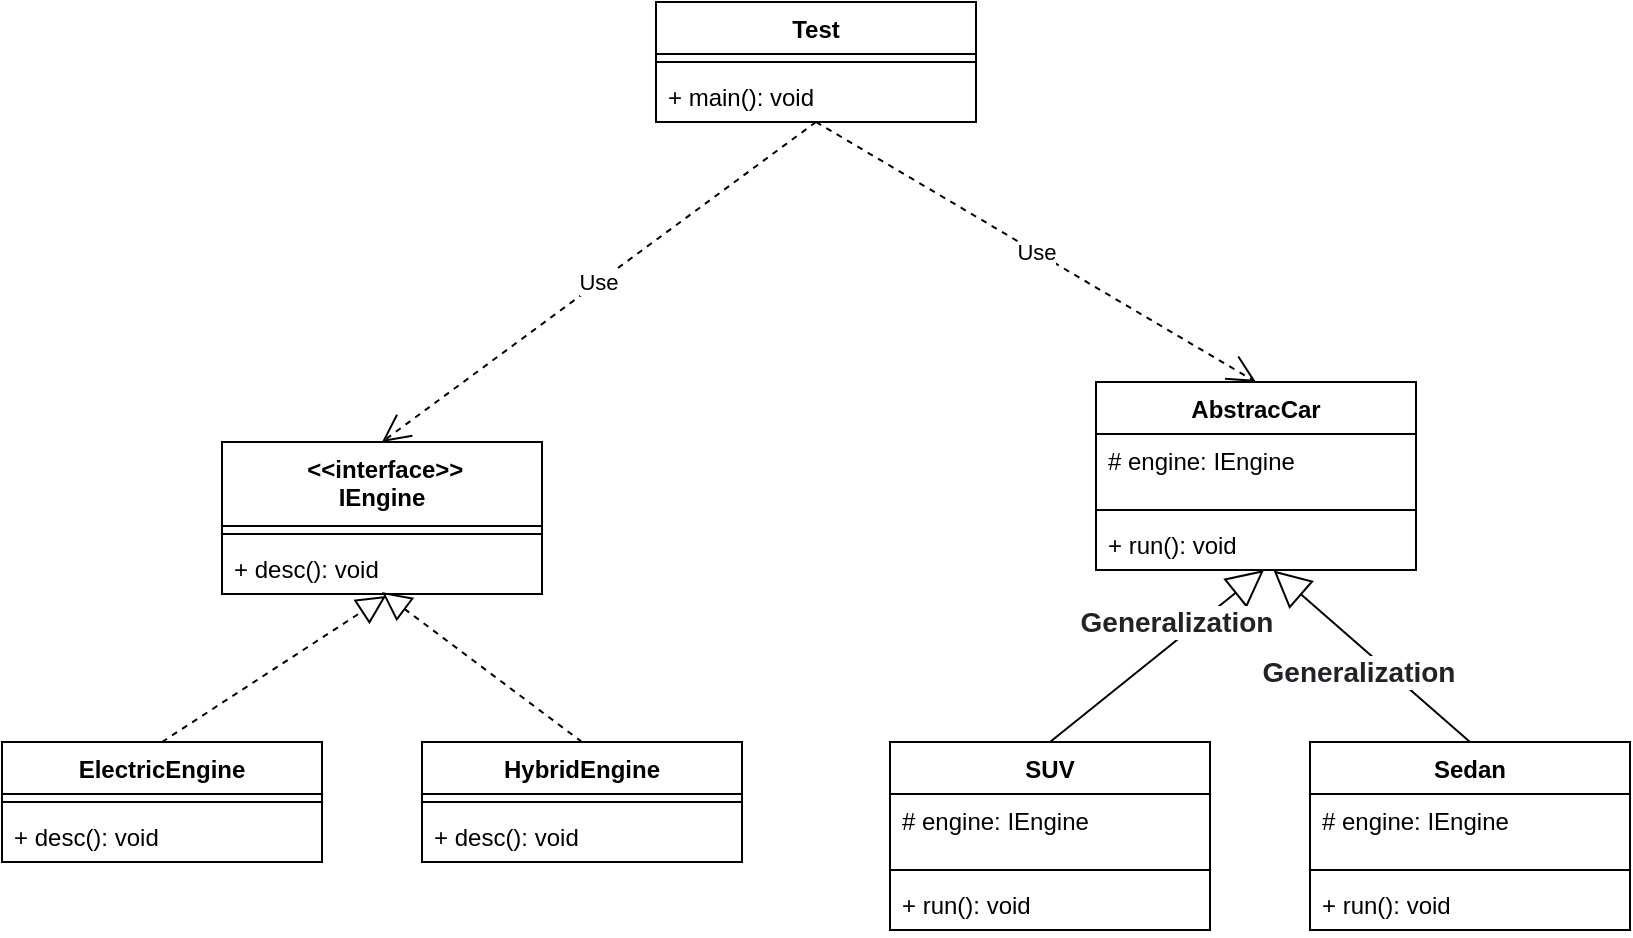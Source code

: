 <mxfile version="18.0.6" type="device"><diagram id="OBTEhWXYrPbkrZWmFf3j" name="第 1 页"><mxGraphModel dx="1678" dy="943" grid="1" gridSize="10" guides="1" tooltips="1" connect="1" arrows="1" fold="1" page="1" pageScale="1" pageWidth="827" pageHeight="1169" math="0" shadow="0"><root><mxCell id="0"/><mxCell id="1" parent="0"/><mxCell id="D9AzFJbCajkFQ4flAzZj-1" value=" &lt;&lt;interface&gt;&gt;&#10;IEngine" style="swimlane;fontStyle=1;align=center;verticalAlign=top;childLayout=stackLayout;horizontal=1;startSize=42;horizontalStack=0;resizeParent=1;resizeParentMax=0;resizeLast=0;collapsible=1;marginBottom=0;" vertex="1" parent="1"><mxGeometry x="123" y="230" width="160" height="76" as="geometry"/></mxCell><mxCell id="D9AzFJbCajkFQ4flAzZj-2" value="" style="line;strokeWidth=1;fillColor=none;align=left;verticalAlign=middle;spacingTop=-1;spacingLeft=3;spacingRight=3;rotatable=0;labelPosition=right;points=[];portConstraint=eastwest;" vertex="1" parent="D9AzFJbCajkFQ4flAzZj-1"><mxGeometry y="42" width="160" height="8" as="geometry"/></mxCell><mxCell id="D9AzFJbCajkFQ4flAzZj-3" value="+ desc(): void" style="text;strokeColor=none;fillColor=none;align=left;verticalAlign=top;spacingLeft=4;spacingRight=4;overflow=hidden;rotatable=0;points=[[0,0.5],[1,0.5]];portConstraint=eastwest;" vertex="1" parent="D9AzFJbCajkFQ4flAzZj-1"><mxGeometry y="50" width="160" height="26" as="geometry"/></mxCell><mxCell id="D9AzFJbCajkFQ4flAzZj-4" value="ElectricEngine" style="swimlane;fontStyle=1;align=center;verticalAlign=top;childLayout=stackLayout;horizontal=1;startSize=26;horizontalStack=0;resizeParent=1;resizeParentMax=0;resizeLast=0;collapsible=1;marginBottom=0;" vertex="1" parent="1"><mxGeometry x="13" y="380" width="160" height="60" as="geometry"/></mxCell><mxCell id="D9AzFJbCajkFQ4flAzZj-6" value="" style="line;strokeWidth=1;fillColor=none;align=left;verticalAlign=middle;spacingTop=-1;spacingLeft=3;spacingRight=3;rotatable=0;labelPosition=right;points=[];portConstraint=eastwest;" vertex="1" parent="D9AzFJbCajkFQ4flAzZj-4"><mxGeometry y="26" width="160" height="8" as="geometry"/></mxCell><mxCell id="D9AzFJbCajkFQ4flAzZj-7" value="+ desc(): void" style="text;strokeColor=none;fillColor=none;align=left;verticalAlign=top;spacingLeft=4;spacingRight=4;overflow=hidden;rotatable=0;points=[[0,0.5],[1,0.5]];portConstraint=eastwest;" vertex="1" parent="D9AzFJbCajkFQ4flAzZj-4"><mxGeometry y="34" width="160" height="26" as="geometry"/></mxCell><mxCell id="D9AzFJbCajkFQ4flAzZj-8" value="HybridEngine" style="swimlane;fontStyle=1;align=center;verticalAlign=top;childLayout=stackLayout;horizontal=1;startSize=26;horizontalStack=0;resizeParent=1;resizeParentMax=0;resizeLast=0;collapsible=1;marginBottom=0;" vertex="1" parent="1"><mxGeometry x="223" y="380" width="160" height="60" as="geometry"/></mxCell><mxCell id="D9AzFJbCajkFQ4flAzZj-10" value="" style="line;strokeWidth=1;fillColor=none;align=left;verticalAlign=middle;spacingTop=-1;spacingLeft=3;spacingRight=3;rotatable=0;labelPosition=right;points=[];portConstraint=eastwest;" vertex="1" parent="D9AzFJbCajkFQ4flAzZj-8"><mxGeometry y="26" width="160" height="8" as="geometry"/></mxCell><mxCell id="D9AzFJbCajkFQ4flAzZj-11" value="+ desc(): void" style="text;strokeColor=none;fillColor=none;align=left;verticalAlign=top;spacingLeft=4;spacingRight=4;overflow=hidden;rotatable=0;points=[[0,0.5],[1,0.5]];portConstraint=eastwest;" vertex="1" parent="D9AzFJbCajkFQ4flAzZj-8"><mxGeometry y="34" width="160" height="26" as="geometry"/></mxCell><mxCell id="D9AzFJbCajkFQ4flAzZj-12" value="" style="endArrow=block;dashed=1;endFill=0;endSize=12;html=1;exitX=0.5;exitY=0;exitDx=0;exitDy=0;" edge="1" parent="1" source="D9AzFJbCajkFQ4flAzZj-4"><mxGeometry width="160" relative="1" as="geometry"><mxPoint x="13" y="500" as="sourcePoint"/><mxPoint x="205" y="307" as="targetPoint"/></mxGeometry></mxCell><mxCell id="D9AzFJbCajkFQ4flAzZj-13" value="" style="endArrow=block;dashed=1;endFill=0;endSize=12;html=1;exitX=0.5;exitY=0;exitDx=0;exitDy=0;entryX=0.5;entryY=0.962;entryDx=0;entryDy=0;entryPerimeter=0;" edge="1" parent="1" source="D9AzFJbCajkFQ4flAzZj-8" target="D9AzFJbCajkFQ4flAzZj-3"><mxGeometry width="160" relative="1" as="geometry"><mxPoint x="103" y="390" as="sourcePoint"/><mxPoint x="203" y="310" as="targetPoint"/></mxGeometry></mxCell><mxCell id="D9AzFJbCajkFQ4flAzZj-17" value="SUV" style="swimlane;fontStyle=1;align=center;verticalAlign=top;childLayout=stackLayout;horizontal=1;startSize=26;horizontalStack=0;resizeParent=1;resizeParentMax=0;resizeLast=0;collapsible=1;marginBottom=0;" vertex="1" parent="1"><mxGeometry x="457" y="380" width="160" height="94" as="geometry"/></mxCell><mxCell id="D9AzFJbCajkFQ4flAzZj-18" value="# engine: IEngine" style="text;strokeColor=none;fillColor=none;align=left;verticalAlign=top;spacingLeft=4;spacingRight=4;overflow=hidden;rotatable=0;points=[[0,0.5],[1,0.5]];portConstraint=eastwest;" vertex="1" parent="D9AzFJbCajkFQ4flAzZj-17"><mxGeometry y="26" width="160" height="34" as="geometry"/></mxCell><mxCell id="D9AzFJbCajkFQ4flAzZj-19" value="" style="line;strokeWidth=1;fillColor=none;align=left;verticalAlign=middle;spacingTop=-1;spacingLeft=3;spacingRight=3;rotatable=0;labelPosition=right;points=[];portConstraint=eastwest;" vertex="1" parent="D9AzFJbCajkFQ4flAzZj-17"><mxGeometry y="60" width="160" height="8" as="geometry"/></mxCell><mxCell id="D9AzFJbCajkFQ4flAzZj-20" value="+ run(): void" style="text;strokeColor=none;fillColor=none;align=left;verticalAlign=top;spacingLeft=4;spacingRight=4;overflow=hidden;rotatable=0;points=[[0,0.5],[1,0.5]];portConstraint=eastwest;" vertex="1" parent="D9AzFJbCajkFQ4flAzZj-17"><mxGeometry y="68" width="160" height="26" as="geometry"/></mxCell><mxCell id="D9AzFJbCajkFQ4flAzZj-21" value="Sedan" style="swimlane;fontStyle=1;align=center;verticalAlign=top;childLayout=stackLayout;horizontal=1;startSize=26;horizontalStack=0;resizeParent=1;resizeParentMax=0;resizeLast=0;collapsible=1;marginBottom=0;" vertex="1" parent="1"><mxGeometry x="667" y="380" width="160" height="94" as="geometry"/></mxCell><mxCell id="D9AzFJbCajkFQ4flAzZj-22" value="# engine: IEngine" style="text;strokeColor=none;fillColor=none;align=left;verticalAlign=top;spacingLeft=4;spacingRight=4;overflow=hidden;rotatable=0;points=[[0,0.5],[1,0.5]];portConstraint=eastwest;" vertex="1" parent="D9AzFJbCajkFQ4flAzZj-21"><mxGeometry y="26" width="160" height="34" as="geometry"/></mxCell><mxCell id="D9AzFJbCajkFQ4flAzZj-23" value="" style="line;strokeWidth=1;fillColor=none;align=left;verticalAlign=middle;spacingTop=-1;spacingLeft=3;spacingRight=3;rotatable=0;labelPosition=right;points=[];portConstraint=eastwest;" vertex="1" parent="D9AzFJbCajkFQ4flAzZj-21"><mxGeometry y="60" width="160" height="8" as="geometry"/></mxCell><mxCell id="D9AzFJbCajkFQ4flAzZj-24" value="+ run(): void" style="text;strokeColor=none;fillColor=none;align=left;verticalAlign=top;spacingLeft=4;spacingRight=4;overflow=hidden;rotatable=0;points=[[0,0.5],[1,0.5]];portConstraint=eastwest;" vertex="1" parent="D9AzFJbCajkFQ4flAzZj-21"><mxGeometry y="68" width="160" height="26" as="geometry"/></mxCell><mxCell id="D9AzFJbCajkFQ4flAzZj-27" value="AbstracCar" style="swimlane;fontStyle=1;align=center;verticalAlign=top;childLayout=stackLayout;horizontal=1;startSize=26;horizontalStack=0;resizeParent=1;resizeParentMax=0;resizeLast=0;collapsible=1;marginBottom=0;" vertex="1" parent="1"><mxGeometry x="560" y="200" width="160" height="94" as="geometry"/></mxCell><mxCell id="D9AzFJbCajkFQ4flAzZj-28" value="# engine: IEngine" style="text;strokeColor=none;fillColor=none;align=left;verticalAlign=top;spacingLeft=4;spacingRight=4;overflow=hidden;rotatable=0;points=[[0,0.5],[1,0.5]];portConstraint=eastwest;" vertex="1" parent="D9AzFJbCajkFQ4flAzZj-27"><mxGeometry y="26" width="160" height="34" as="geometry"/></mxCell><mxCell id="D9AzFJbCajkFQ4flAzZj-29" value="" style="line;strokeWidth=1;fillColor=none;align=left;verticalAlign=middle;spacingTop=-1;spacingLeft=3;spacingRight=3;rotatable=0;labelPosition=right;points=[];portConstraint=eastwest;" vertex="1" parent="D9AzFJbCajkFQ4flAzZj-27"><mxGeometry y="60" width="160" height="8" as="geometry"/></mxCell><mxCell id="D9AzFJbCajkFQ4flAzZj-30" value="+ run(): void" style="text;strokeColor=none;fillColor=none;align=left;verticalAlign=top;spacingLeft=4;spacingRight=4;overflow=hidden;rotatable=0;points=[[0,0.5],[1,0.5]];portConstraint=eastwest;" vertex="1" parent="D9AzFJbCajkFQ4flAzZj-27"><mxGeometry y="68" width="160" height="26" as="geometry"/></mxCell><mxCell id="D9AzFJbCajkFQ4flAzZj-31" value="&lt;span style=&quot;box-sizing: border-box ; border-width: 0px ; border-style: solid ; border-color: rgb(229 , 231 , 235) ; margin: 0px ; padding: 0px ; font-weight: bolder ; color: rgb(32 , 35 , 39) ; font-family: , , &amp;#34;segoe ui&amp;#34; , &amp;#34;roboto&amp;#34; , &amp;#34;helvetica neue&amp;#34; , &amp;#34;arial&amp;#34; , &amp;#34;noto sans&amp;#34; , sans-serif , &amp;#34;apple color emoji&amp;#34; , &amp;#34;segoe ui emoji&amp;#34; , &amp;#34;segoe ui symbol&amp;#34; , &amp;#34;noto color emoji&amp;#34; ; font-size: 14px ; text-align: left ; white-space: normal&quot;&gt;Generalization&lt;/span&gt;" style="endArrow=block;endSize=16;endFill=0;html=1;entryX=0.525;entryY=1.001;entryDx=0;entryDy=0;entryPerimeter=0;exitX=0.5;exitY=0;exitDx=0;exitDy=0;" edge="1" parent="1" source="D9AzFJbCajkFQ4flAzZj-17" target="D9AzFJbCajkFQ4flAzZj-30"><mxGeometry x="0.263" y="7" width="160" relative="1" as="geometry"><mxPoint x="90" y="190" as="sourcePoint"/><mxPoint x="250" y="190" as="targetPoint"/><mxPoint as="offset"/></mxGeometry></mxCell><mxCell id="D9AzFJbCajkFQ4flAzZj-32" value="&lt;span style=&quot;box-sizing: border-box ; border-width: 0px ; border-style: solid ; border-color: rgb(229 , 231 , 235) ; margin: 0px ; padding: 0px ; font-weight: bolder ; color: rgb(32 , 35 , 39) ; font-family: , , &amp;#34;segoe ui&amp;#34; , &amp;#34;roboto&amp;#34; , &amp;#34;helvetica neue&amp;#34; , &amp;#34;arial&amp;#34; , &amp;#34;noto sans&amp;#34; , sans-serif , &amp;#34;apple color emoji&amp;#34; , &amp;#34;segoe ui emoji&amp;#34; , &amp;#34;segoe ui symbol&amp;#34; , &amp;#34;noto color emoji&amp;#34; ; font-size: 14px ; text-align: left ; white-space: normal&quot;&gt;Generalization&lt;/span&gt;" style="endArrow=block;endSize=16;endFill=0;html=1;exitX=0.5;exitY=0;exitDx=0;exitDy=0;entryX=0.555;entryY=1.009;entryDx=0;entryDy=0;entryPerimeter=0;" edge="1" parent="1" source="D9AzFJbCajkFQ4flAzZj-21" target="D9AzFJbCajkFQ4flAzZj-30"><mxGeometry y="10" width="160" relative="1" as="geometry"><mxPoint x="547" y="390" as="sourcePoint"/><mxPoint x="640" y="290" as="targetPoint"/><mxPoint as="offset"/></mxGeometry></mxCell><mxCell id="D9AzFJbCajkFQ4flAzZj-33" value="Test" style="swimlane;fontStyle=1;align=center;verticalAlign=top;childLayout=stackLayout;horizontal=1;startSize=26;horizontalStack=0;resizeParent=1;resizeParentMax=0;resizeLast=0;collapsible=1;marginBottom=0;" vertex="1" parent="1"><mxGeometry x="340" y="10" width="160" height="60" as="geometry"/></mxCell><mxCell id="D9AzFJbCajkFQ4flAzZj-34" value="" style="line;strokeWidth=1;fillColor=none;align=left;verticalAlign=middle;spacingTop=-1;spacingLeft=3;spacingRight=3;rotatable=0;labelPosition=right;points=[];portConstraint=eastwest;" vertex="1" parent="D9AzFJbCajkFQ4flAzZj-33"><mxGeometry y="26" width="160" height="8" as="geometry"/></mxCell><mxCell id="D9AzFJbCajkFQ4flAzZj-35" value="+ main(): void" style="text;strokeColor=none;fillColor=none;align=left;verticalAlign=top;spacingLeft=4;spacingRight=4;overflow=hidden;rotatable=0;points=[[0,0.5],[1,0.5]];portConstraint=eastwest;" vertex="1" parent="D9AzFJbCajkFQ4flAzZj-33"><mxGeometry y="34" width="160" height="26" as="geometry"/></mxCell><mxCell id="D9AzFJbCajkFQ4flAzZj-36" value="Use" style="endArrow=open;endSize=12;dashed=1;html=1;entryX=0.5;entryY=0;entryDx=0;entryDy=0;exitX=0.5;exitY=1;exitDx=0;exitDy=0;exitPerimeter=0;" edge="1" parent="1" source="D9AzFJbCajkFQ4flAzZj-35" target="D9AzFJbCajkFQ4flAzZj-1"><mxGeometry width="160" relative="1" as="geometry"><mxPoint x="347" y="238" as="sourcePoint"/><mxPoint x="420" y="190" as="targetPoint"/></mxGeometry></mxCell><mxCell id="D9AzFJbCajkFQ4flAzZj-37" value="Use" style="endArrow=open;endSize=12;dashed=1;html=1;entryX=0.5;entryY=0;entryDx=0;entryDy=0;" edge="1" parent="1" target="D9AzFJbCajkFQ4flAzZj-27"><mxGeometry width="160" relative="1" as="geometry"><mxPoint x="420" y="70" as="sourcePoint"/><mxPoint x="213.0" y="240" as="targetPoint"/></mxGeometry></mxCell></root></mxGraphModel></diagram></mxfile>